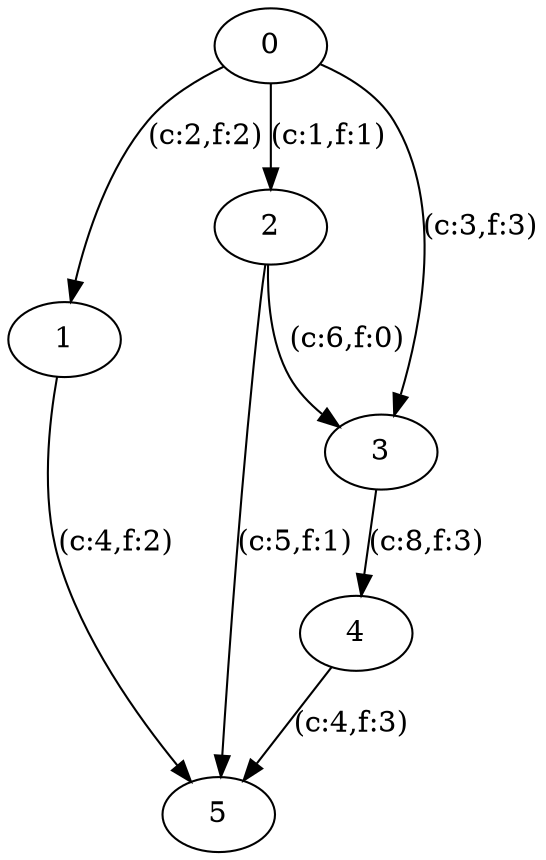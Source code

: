 digraph gerichtet
{
0 -> 1 [label = "(c:2,f:2)"];
0 -> 2 [label = "(c:1,f:1)"];
0 -> 3 [label = "(c:3,f:3)"];
1 -> 5 [label = "(c:4,f:2)"];
2 -> 3 [label = "(c:6,f:0)"];
2 -> 5 [label = "(c:5,f:1)"];
3 -> 4 [label = "(c:8,f:3)"];
4 -> 5 [label = "(c:4,f:3)"];
}

